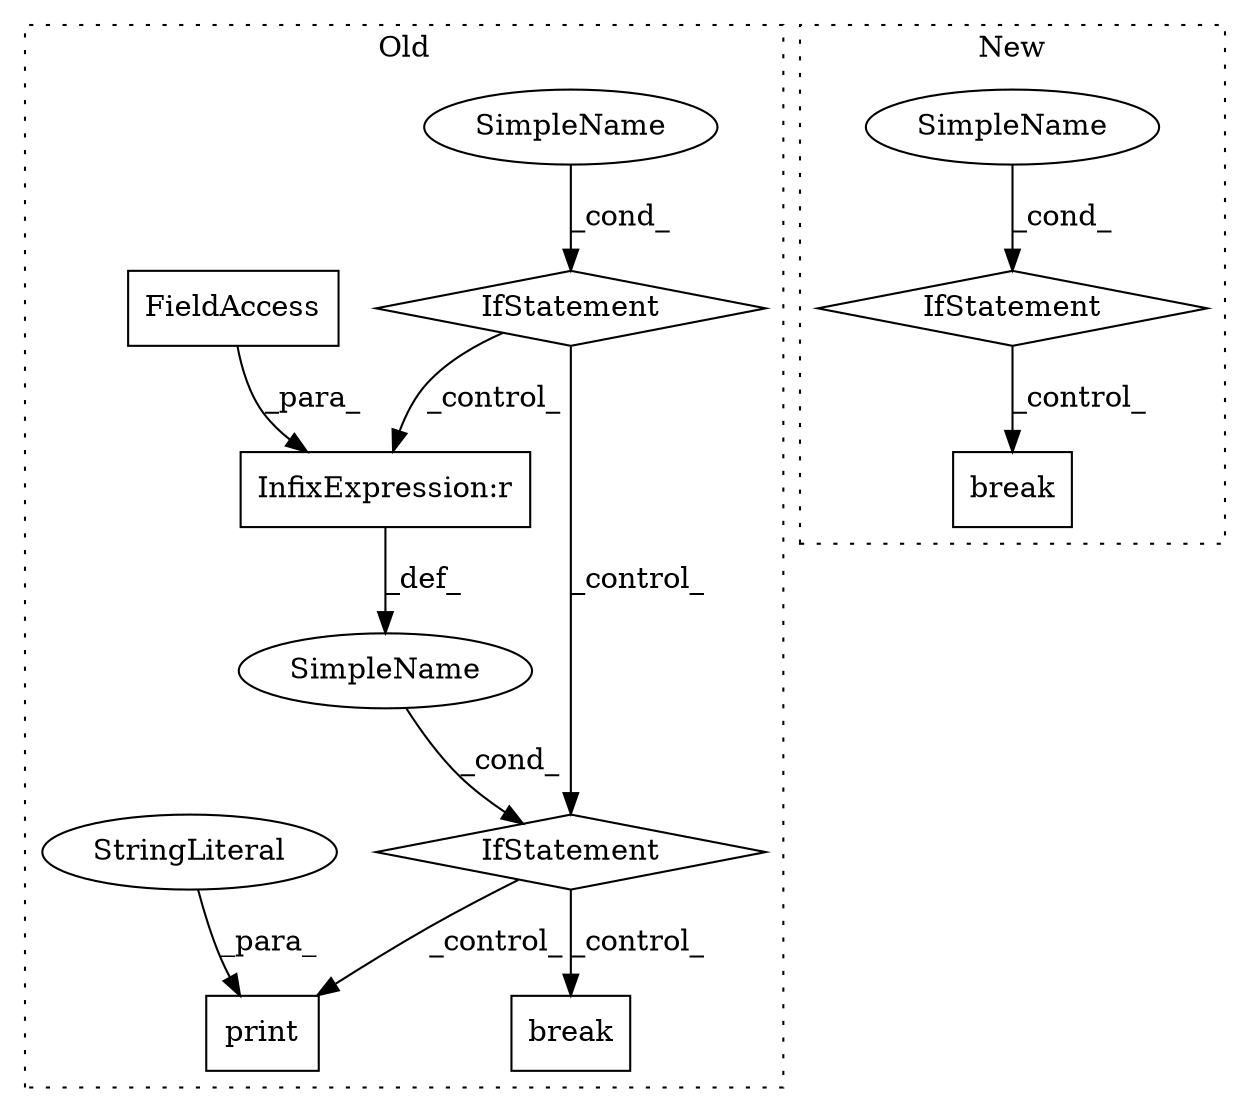 digraph G {
subgraph cluster0 {
1 [label="IfStatement" a="25" s="492,527" l="4,2" shape="diamond"];
5 [label="break" a="10" s="601" l="6" shape="box"];
6 [label="SimpleName" a="42" s="" l="" shape="ellipse"];
7 [label="InfixExpression:r" a="27" s="510" l="3" shape="box"];
8 [label="SimpleName" a="42" s="" l="" shape="ellipse"];
9 [label="FieldAccess" a="22" s="513" l="14" shape="box"];
10 [label="print" a="32" s="541,588" l="6,1" shape="box"];
11 [label="StringLiteral" a="45" s="547" l="41" shape="ellipse"];
12 [label="IfStatement" a="25" s="453,480" l="4,2" shape="diamond"];
label = "Old";
style="dotted";
}
subgraph cluster1 {
2 [label="break" a="10" s="472" l="6" shape="box"];
3 [label="IfStatement" a="25" s="430,460" l="4,2" shape="diamond"];
4 [label="SimpleName" a="42" s="" l="" shape="ellipse"];
label = "New";
style="dotted";
}
1 -> 5 [label="_control_"];
1 -> 10 [label="_control_"];
3 -> 2 [label="_control_"];
4 -> 3 [label="_cond_"];
6 -> 1 [label="_cond_"];
7 -> 6 [label="_def_"];
8 -> 12 [label="_cond_"];
9 -> 7 [label="_para_"];
11 -> 10 [label="_para_"];
12 -> 1 [label="_control_"];
12 -> 7 [label="_control_"];
}